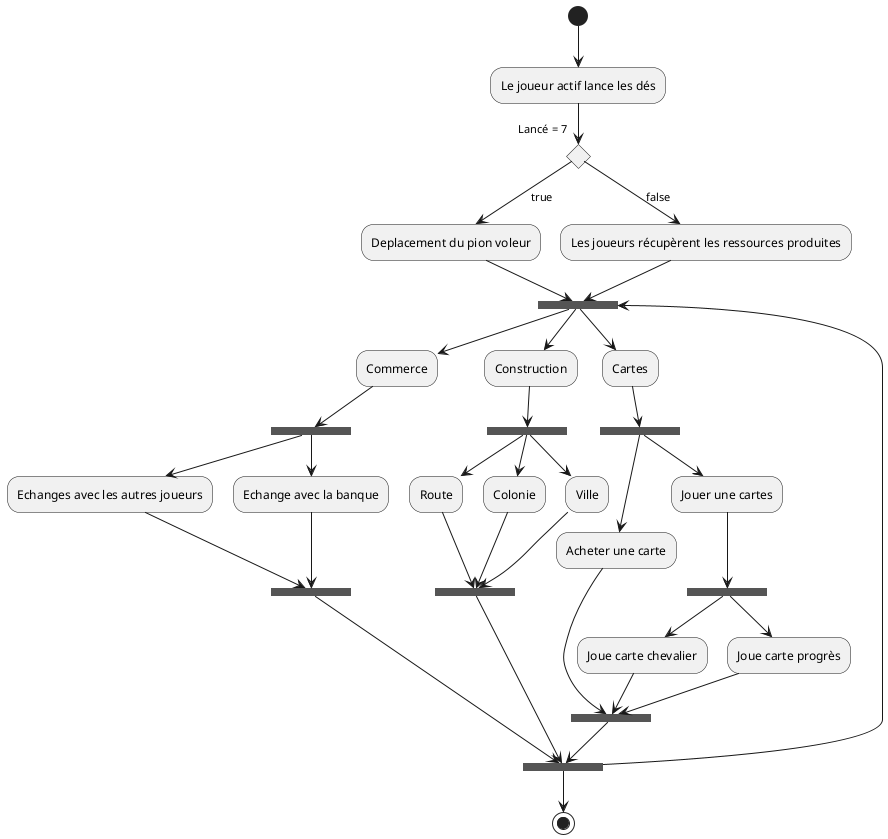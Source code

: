 @startuml
(*) --> "Le joueur actif lance les dés"
--> if "Lancé = 7" then
-->[true] "Deplacement du pion voleur"
else
-->[false] "Les joueurs récupèrent les ressources produites"
-->===B1===
"Deplacement du pion voleur"-->===B1===
--> "Commerce"
-->===BCommerce===
-->"Echanges avec les autres joueurs"
-->===B2===
===BCommerce===-->"Echange avec la banque"
"Echange avec la banque"-->===B2===
===B1===-->"Construction"
"Construction"-->===BConstruction===
===BConstruction===-->"Route"
===BConstruction===-->"Colonie"
===BConstruction===-->"Ville"
"Route"-->===B3===
"Colonie"-->===B3===
"Ville"-->===B3===
===B3===-->===B4===
===B2===-->===B4===
===B1===-->"Cartes"
"Cartes"-->===B5===
===B5===-->"Acheter une carte"
"Acheter une carte"-->===B6===
===B5===-->"Jouer une cartes"
"Jouer une cartes"-->===B7===
===B7===-->"Joue carte chevalier"
===B7===-->"Joue carte progrès"
"Joue carte chevalier"-->===B6===
"Joue carte progrès"-->===B6===
===B6===-->===B4===
===B4===-->===B1===
===B4===-->(*)
@enduml